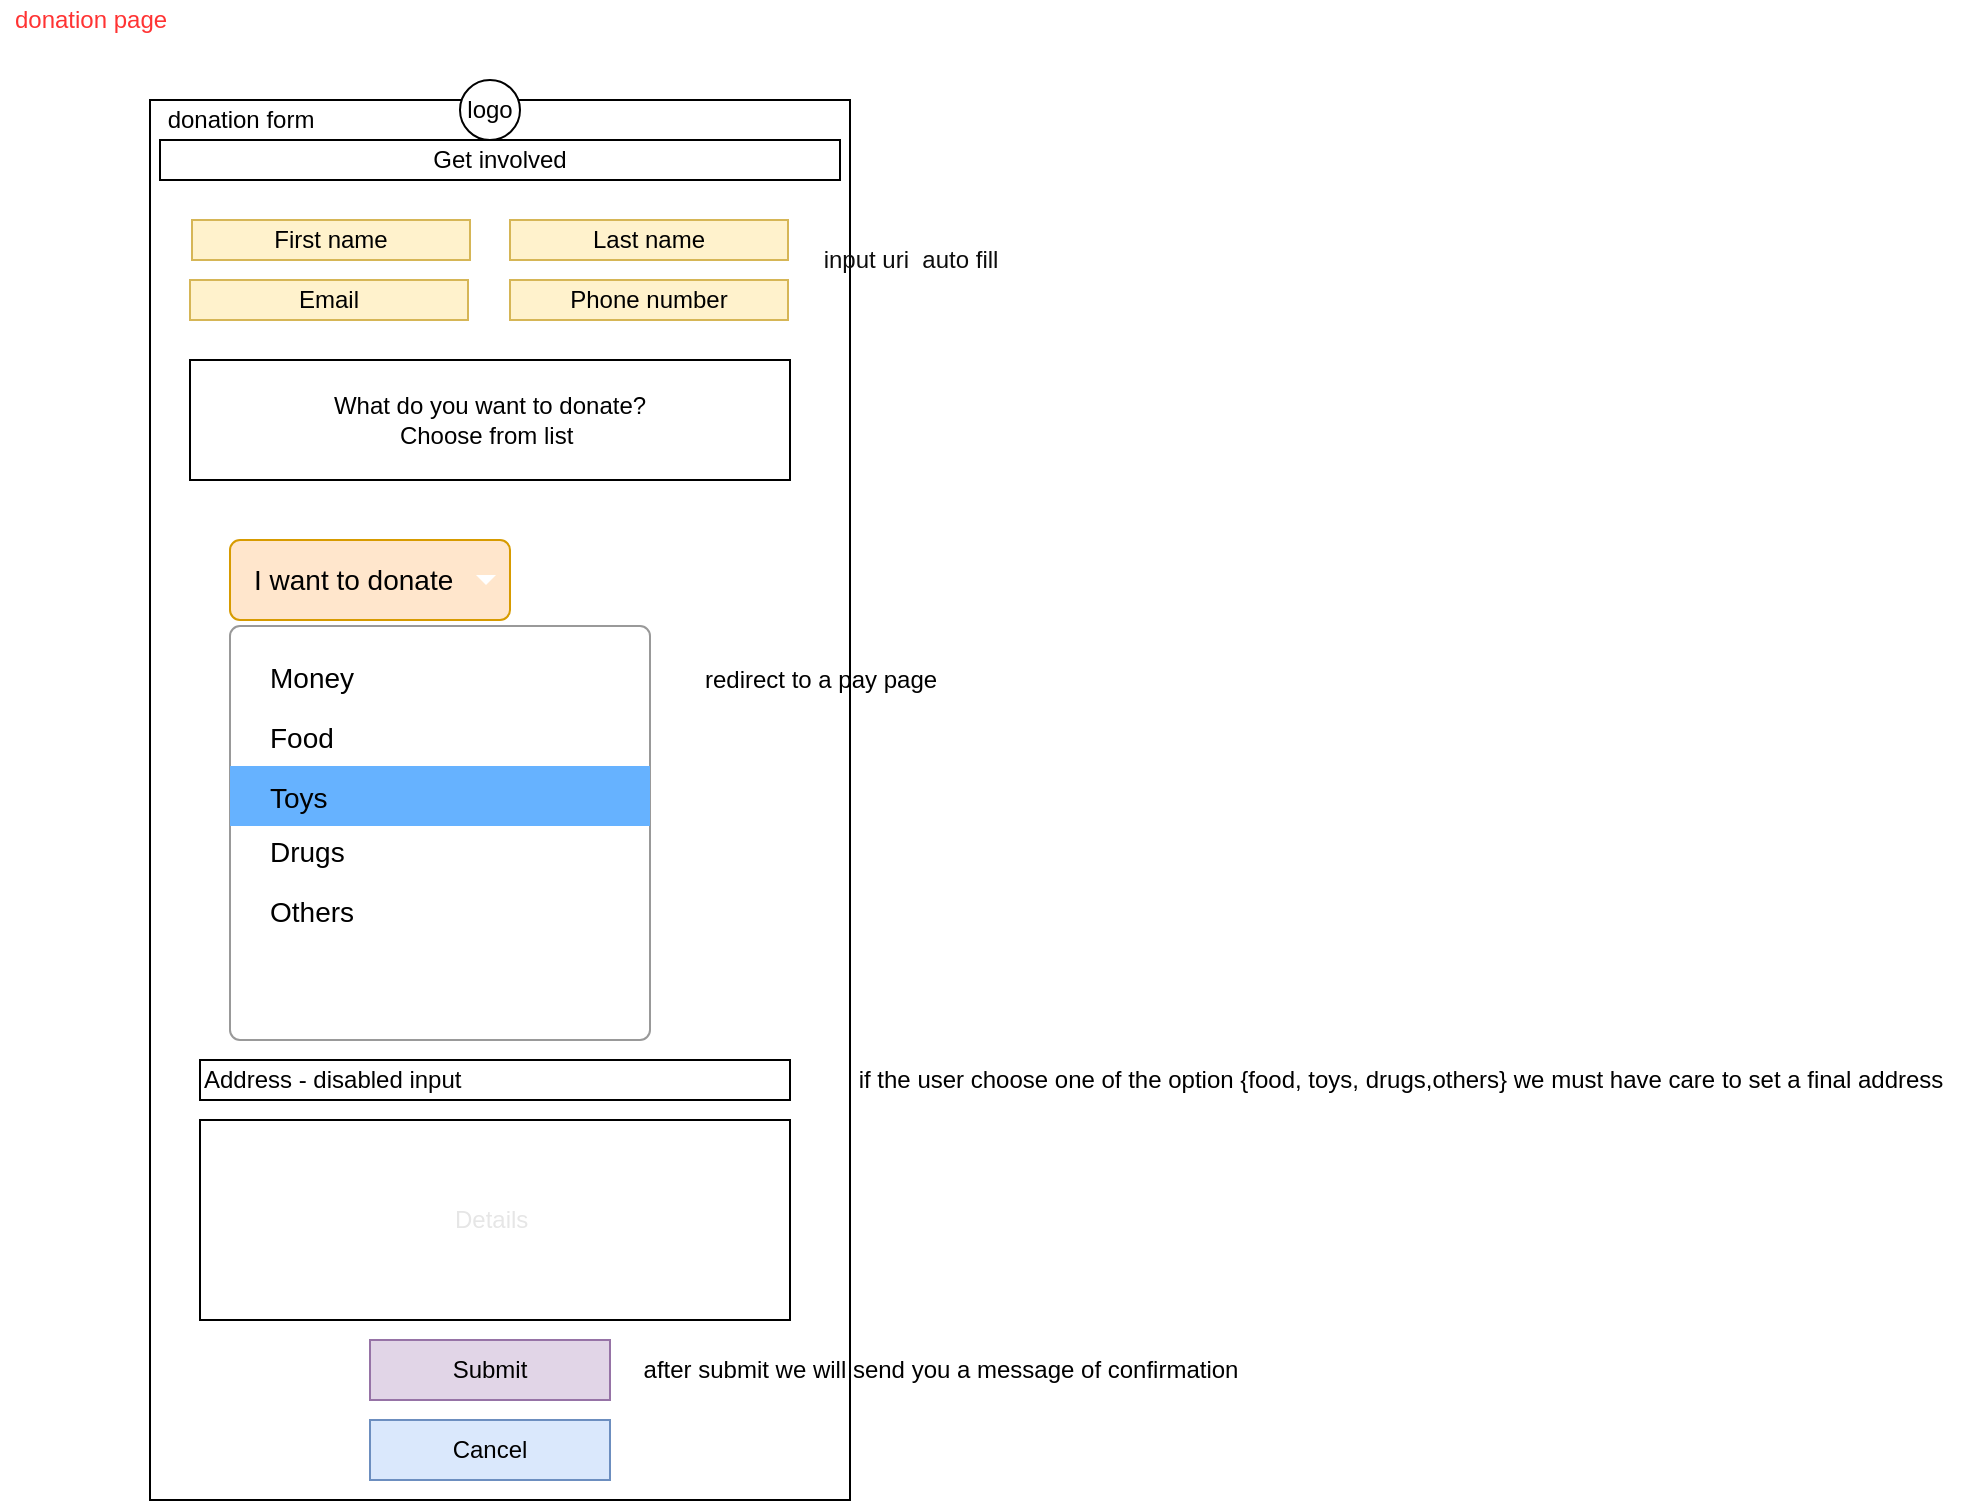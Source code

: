 <mxfile version="14.7.4" type="embed"><diagram id="Nfua8skfJUFJd0ukmEax" name="Page-1"><mxGraphModel dx="1490" dy="743" grid="1" gridSize="10" guides="1" tooltips="1" connect="1" arrows="1" fold="1" page="1" pageScale="1" pageWidth="850" pageHeight="1100" math="0" shadow="0"><root><mxCell id="0"/><mxCell id="1" parent="0"/><mxCell id="3" value="&lt;span style=&quot;color: rgba(0 , 0 , 0 , 0) ; font-family: monospace ; font-size: 0px&quot;&gt;%3CmxGraphModel%3E%3Croot%3E%3CmxCell%20id%3D%220%22%2F%3E%3CmxCell%20id%3D%221%22%20parent%3D%220%22%2F%3E%3CmxCell%20id%3D%222%22%20value%3D%22Food%22%20style%3D%22rounded%3D0%3BwhiteSpace%3Dwrap%3Bhtml%3D1%3BfillColor%3D%2399FFCC%3B%22%20vertex%3D%221%22%20parent%3D%221%22%3E%3CmxGeometry%20x%3D%22105%22%20y%3D%22320%22%20width%3D%22120%22%20height%3D%2230%22%20as%3D%22geometry%22%2F%3E%3C%2FmxCell%3E%3C%2Froot%3E%3C%2FmxGraphModel%3E&lt;/span&gt;" style="rounded=0;whiteSpace=wrap;html=1;" parent="1" vertex="1"><mxGeometry x="80" y="70" width="350" height="700" as="geometry"/></mxCell><mxCell id="4" value="Get involved" style="rounded=0;whiteSpace=wrap;html=1;" parent="1" vertex="1"><mxGeometry x="85" y="90" width="340" height="20" as="geometry"/></mxCell><mxCell id="5" value="First name" style="rounded=0;whiteSpace=wrap;html=1;" parent="1" vertex="1"><mxGeometry x="101" y="130" width="139" height="20" as="geometry"/></mxCell><mxCell id="6" value="Last name" style="rounded=0;whiteSpace=wrap;html=1;" parent="1" vertex="1"><mxGeometry x="260" y="130" width="139" height="20" as="geometry"/></mxCell><mxCell id="7" value="Email" style="rounded=0;whiteSpace=wrap;html=1;fillColor=#fff2cc;strokeColor=#d6b656;" parent="1" vertex="1"><mxGeometry x="100" y="160" width="139" height="20" as="geometry"/></mxCell><mxCell id="8" value="Phone number" style="rounded=0;whiteSpace=wrap;html=1;fillColor=#fff2cc;strokeColor=#d6b656;" parent="1" vertex="1"><mxGeometry x="260" y="160" width="139" height="20" as="geometry"/></mxCell><mxCell id="9" value="What do you want to donate?&lt;br&gt;Choose from list&amp;nbsp;" style="rounded=0;whiteSpace=wrap;html=1;" parent="1" vertex="1"><mxGeometry x="100" y="200" width="300" height="60" as="geometry"/></mxCell><mxCell id="10" value="First name" style="rounded=0;whiteSpace=wrap;html=1;fillColor=#fff2cc;strokeColor=#d6b656;" parent="1" vertex="1"><mxGeometry x="101" y="130" width="139" height="20" as="geometry"/></mxCell><mxCell id="11" value="Last name" style="rounded=0;whiteSpace=wrap;html=1;fillColor=#fff2cc;strokeColor=#d6b656;" parent="1" vertex="1"><mxGeometry x="260" y="130" width="139" height="20" as="geometry"/></mxCell><mxCell id="25" value="redirect to a pay page" style="text;html=1;align=center;verticalAlign=middle;resizable=0;points=[];autosize=1;strokeColor=none;" parent="1" vertex="1"><mxGeometry x="350" y="350" width="130" height="20" as="geometry"/></mxCell><mxCell id="26" value="I want to donate&amp;nbsp;" style="html=1;shadow=0;dashed=0;shape=mxgraph.bootstrap.rrect;rSize=5;strokeColor=#d79b00;strokeWidth=1;fillColor=#ffe6cc;whiteSpace=wrap;align=left;verticalAlign=middle;fontStyle=0;fontSize=14;spacingLeft=10;" parent="1" vertex="1"><mxGeometry x="120" y="290" width="140" height="40" as="geometry"/></mxCell><mxCell id="27" value="" style="shape=triangle;direction=south;fillColor=#ffffff;strokeColor=none;perimeter=none;" parent="26" vertex="1"><mxGeometry x="1" y="0.5" width="10" height="5" relative="1" as="geometry"><mxPoint x="-17" y="-2.5" as="offset"/></mxGeometry></mxCell><mxCell id="28" value="" style="html=1;shadow=0;dashed=0;shape=mxgraph.bootstrap.rrect;rSize=5;fillColor=#ffffff;strokeColor=#999999;" parent="1" vertex="1"><mxGeometry x="120" y="333" width="210" height="207" as="geometry"/></mxCell><mxCell id="29" value="Money" style="fillColor=none;strokeColor=none;align=left;spacing=20;fontSize=14;" parent="28" vertex="1"><mxGeometry width="210" height="30" relative="1" as="geometry"><mxPoint y="10" as="offset"/></mxGeometry></mxCell><mxCell id="30" value="Food" style="fillColor=none;strokeColor=none;align=left;spacing=20;fontSize=14;" parent="28" vertex="1"><mxGeometry width="210" height="30" relative="1" as="geometry"><mxPoint y="40" as="offset"/></mxGeometry></mxCell><mxCell id="31" value="Toys" style="strokeColor=none;align=left;spacing=20;fontSize=14;fillColor=#66B2FF;" parent="28" vertex="1"><mxGeometry width="210" height="30" relative="1" as="geometry"><mxPoint y="70" as="offset"/></mxGeometry></mxCell><mxCell id="45" value="Drugs" style="fillColor=none;strokeColor=none;align=left;spacing=20;fontSize=14;" parent="28" vertex="1"><mxGeometry y="97" width="210" height="30" as="geometry"/></mxCell><mxCell id="46" value="Others" style="strokeColor=none;align=left;spacing=20;fontSize=14;fillColor=none;" parent="28" vertex="1"><mxGeometry y="127" width="210" height="30" as="geometry"/></mxCell><mxCell id="50" value="Submit" style="rounded=0;whiteSpace=wrap;html=1;fillColor=#e1d5e7;strokeColor=#9673a6;" parent="1" vertex="1"><mxGeometry x="190" y="690" width="120" height="30" as="geometry"/></mxCell><mxCell id="51" value="Details&amp;nbsp;" style="rounded=0;whiteSpace=wrap;html=1;align=center;fontColor=#E6E6E6;" parent="1" vertex="1"><mxGeometry x="105" y="580" width="295" height="100" as="geometry"/></mxCell><mxCell id="53" value="if the user choose one of the option {food, toys, drugs,others} we must have care to set a final address" style="text;html=1;align=center;verticalAlign=middle;resizable=0;points=[];autosize=1;strokeColor=none;" parent="1" vertex="1"><mxGeometry x="425" y="550" width="560" height="20" as="geometry"/></mxCell><mxCell id="55" value="after submit we will send you a message of confirmation" style="text;html=1;align=center;verticalAlign=middle;resizable=0;points=[];autosize=1;strokeColor=none;" parent="1" vertex="1"><mxGeometry x="320" y="695" width="310" height="20" as="geometry"/></mxCell><mxCell id="56" value="Address - disabled input" style="rounded=0;whiteSpace=wrap;html=1;align=left;" parent="1" vertex="1"><mxGeometry x="105" y="550" width="295" height="20" as="geometry"/></mxCell><mxCell id="57" value="&lt;font color=&quot;#ff3333&quot;&gt;donation page&lt;/font&gt;" style="text;html=1;align=center;verticalAlign=middle;resizable=0;points=[];autosize=1;strokeColor=none;" parent="1" vertex="1"><mxGeometry x="5" y="20" width="90" height="20" as="geometry"/></mxCell><mxCell id="58" value="donation form" style="text;html=1;align=center;verticalAlign=middle;resizable=0;points=[];autosize=1;strokeColor=none;" parent="1" vertex="1"><mxGeometry x="80" y="70" width="90" height="20" as="geometry"/></mxCell><mxCell id="61" value="logo" style="ellipse;whiteSpace=wrap;html=1;aspect=fixed;align=center;" parent="1" vertex="1"><mxGeometry x="235" y="60" width="30" height="30" as="geometry"/></mxCell><mxCell id="62" value="&lt;font color=&quot;#0d0d0d&quot;&gt;input uri&amp;nbsp; auto fill&lt;/font&gt;" style="text;html=1;align=center;verticalAlign=middle;resizable=0;points=[];autosize=1;strokeColor=none;fontColor=#F2F2F2;" parent="1" vertex="1"><mxGeometry x="410" y="140" width="100" height="20" as="geometry"/></mxCell><mxCell id="63" value="Cancel" style="rounded=0;whiteSpace=wrap;html=1;fillColor=#dae8fc;strokeColor=#6c8ebf;" vertex="1" parent="1"><mxGeometry x="190" y="730" width="120" height="30" as="geometry"/></mxCell></root></mxGraphModel></diagram></mxfile>